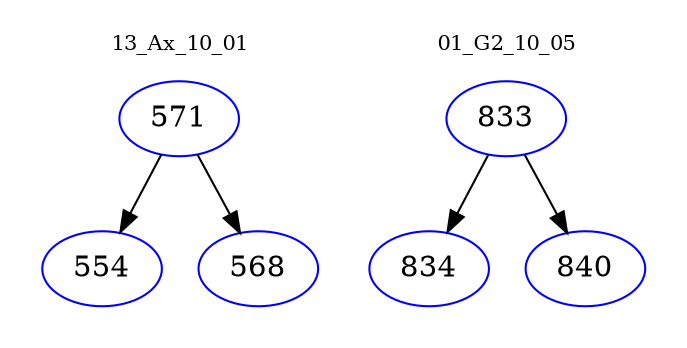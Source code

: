 digraph{
subgraph cluster_0 {
color = white
label = "13_Ax_10_01";
fontsize=10;
T0_571 [label="571", color="blue"]
T0_571 -> T0_554 [color="black"]
T0_554 [label="554", color="blue"]
T0_571 -> T0_568 [color="black"]
T0_568 [label="568", color="blue"]
}
subgraph cluster_1 {
color = white
label = "01_G2_10_05";
fontsize=10;
T1_833 [label="833", color="blue"]
T1_833 -> T1_834 [color="black"]
T1_834 [label="834", color="blue"]
T1_833 -> T1_840 [color="black"]
T1_840 [label="840", color="blue"]
}
}
